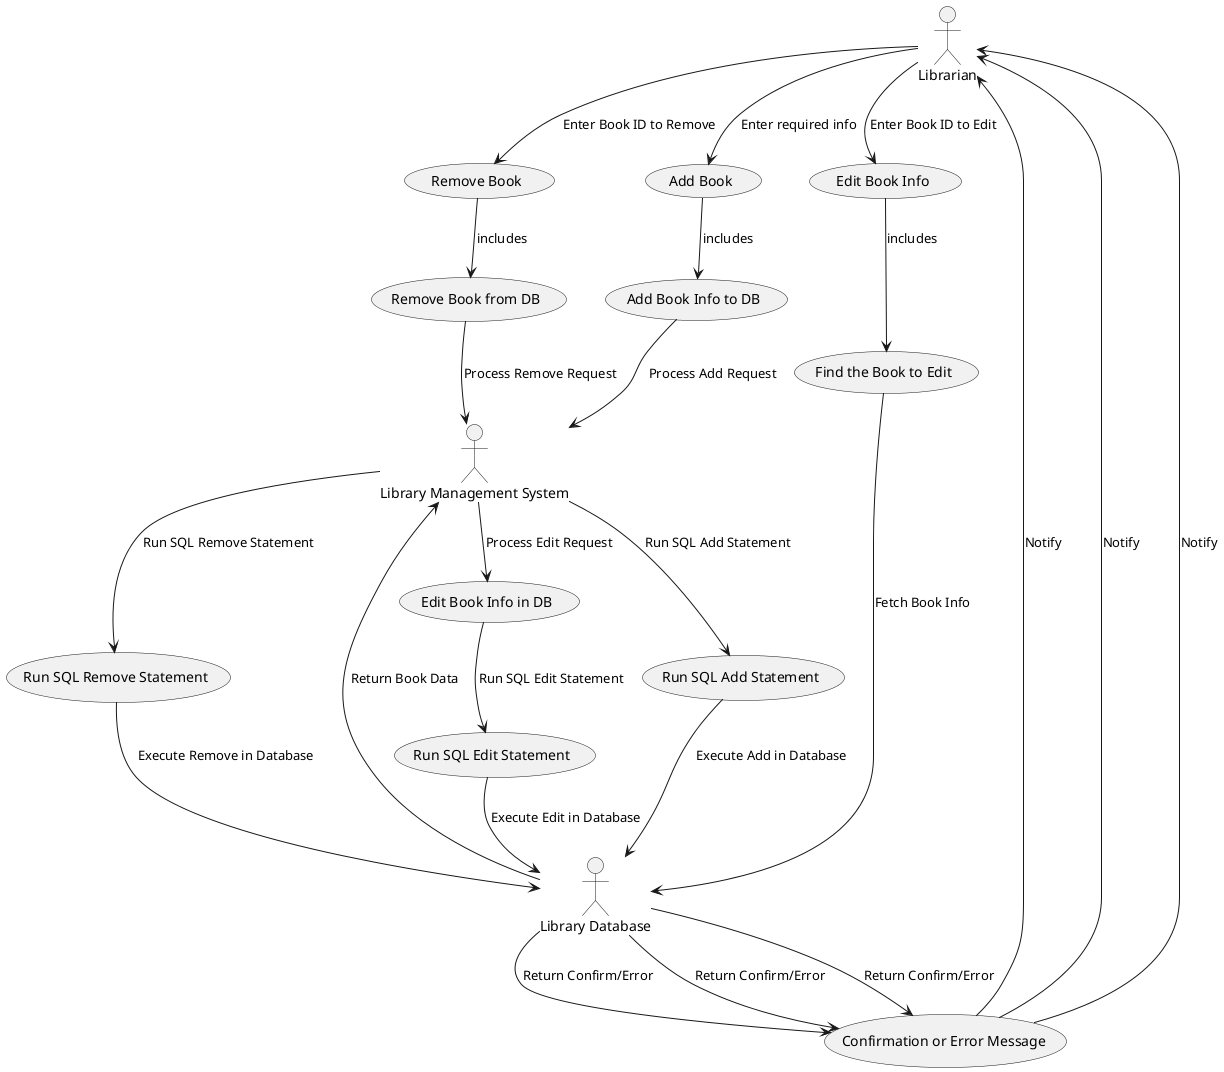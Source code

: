 @startuml
actor Librarian as lib
actor "Library Management System" as Sys
actor "Library Database" as DB

(Add Book) as Add
(Edit Book Info) as Edit
(Remove Book) as Remove
(Add Book Info to DB) as DBadd
(Edit Book Info in DB) as DBedit
(Remove Book from DB) as DBremove
(Find the Book to Edit) as edit2
(Run SQL Add Statement) as SqlAdd
(Run SQL Edit Statement) as SqlEdit
(Run SQL Remove Statement) as SqlRemove
(Confirmation or Error Message) as Confirm

lib -down-> Add : Enter required info
lib -down-> Edit : Enter Book ID to Edit
lib -down-> Remove : Enter Book ID to Remove

Add -down-> DBadd : includes
DBadd -down-> Sys : Process Add Request
Sys -down-> SqlAdd : Run SQL Add Statement
SqlAdd -down-> DB : Execute Add in Database
DB -down-> Confirm : Return Confirm/Error
Confirm -up-> lib : Notify

Edit -down-> edit2 : includes
edit2 -down-> DB : Fetch Book Info
DB -down-> Sys : Return Book Data
Sys -down-> DBedit : Process Edit Request
DBedit -down-> SqlEdit : Run SQL Edit Statement
SqlEdit -down-> DB : Execute Edit in Database
DB -down-> Confirm : Return Confirm/Error
Confirm -up-> lib : Notify

Remove -down-> DBremove : includes
DBremove -down-> Sys : Process Remove Request
Sys -down-> SqlRemove : Run SQL Remove Statement
SqlRemove -down-> DB : Execute Remove in Database
DB -down-> Confirm : Return Confirm/Error
Confirm -up-> lib : Notify

@enduml
